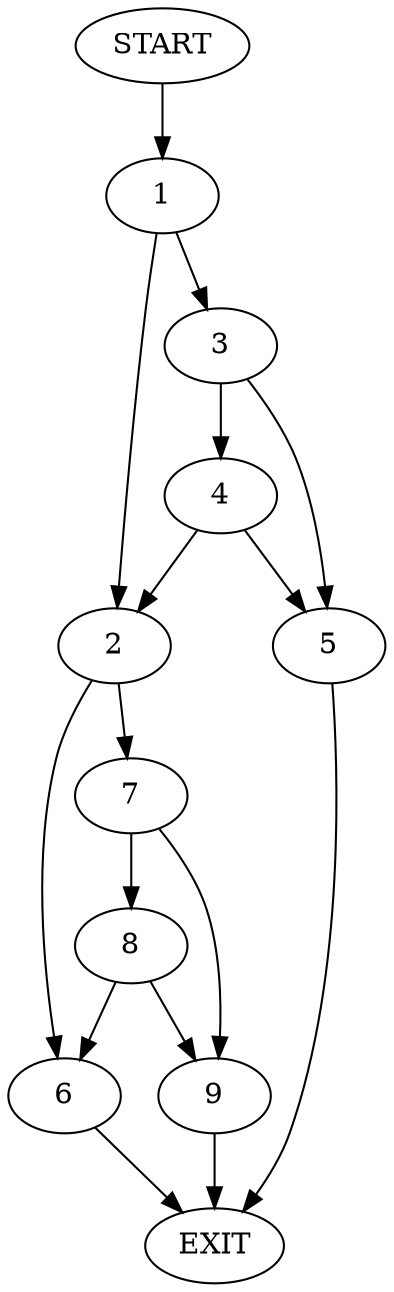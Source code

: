 digraph {
0 [label="START"]
10 [label="EXIT"]
0 -> 1
1 -> 2
1 -> 3
3 -> 4
3 -> 5
2 -> 6
2 -> 7
4 -> 2
4 -> 5
5 -> 10
7 -> 8
7 -> 9
6 -> 10
9 -> 10
8 -> 6
8 -> 9
}
